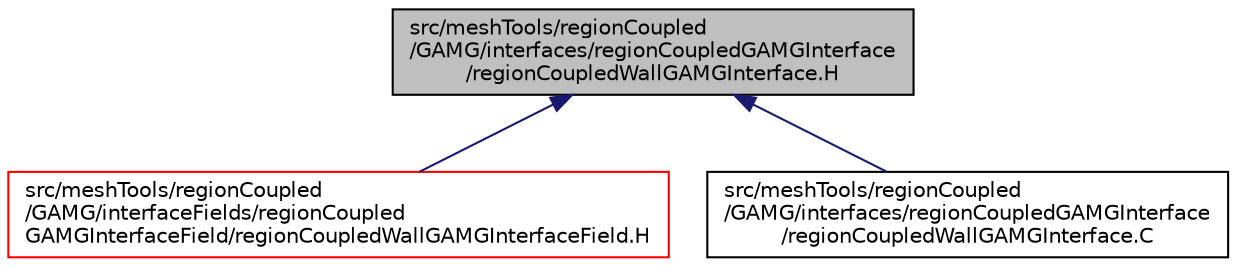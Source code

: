 digraph "src/meshTools/regionCoupled/GAMG/interfaces/regionCoupledGAMGInterface/regionCoupledWallGAMGInterface.H"
{
  bgcolor="transparent";
  edge [fontname="Helvetica",fontsize="10",labelfontname="Helvetica",labelfontsize="10"];
  node [fontname="Helvetica",fontsize="10",shape=record];
  Node1 [label="src/meshTools/regionCoupled\l/GAMG/interfaces/regionCoupledGAMGInterface\l/regionCoupledWallGAMGInterface.H",height=0.2,width=0.4,color="black", fillcolor="grey75", style="filled", fontcolor="black"];
  Node1 -> Node2 [dir="back",color="midnightblue",fontsize="10",style="solid",fontname="Helvetica"];
  Node2 [label="src/meshTools/regionCoupled\l/GAMG/interfaceFields/regionCoupled\lGAMGInterfaceField/regionCoupledWallGAMGInterfaceField.H",height=0.2,width=0.4,color="red",URL="$a07477.html"];
  Node1 -> Node3 [dir="back",color="midnightblue",fontsize="10",style="solid",fontname="Helvetica"];
  Node3 [label="src/meshTools/regionCoupled\l/GAMG/interfaces/regionCoupledGAMGInterface\l/regionCoupledWallGAMGInterface.C",height=0.2,width=0.4,color="black",URL="$a07482.html"];
}
